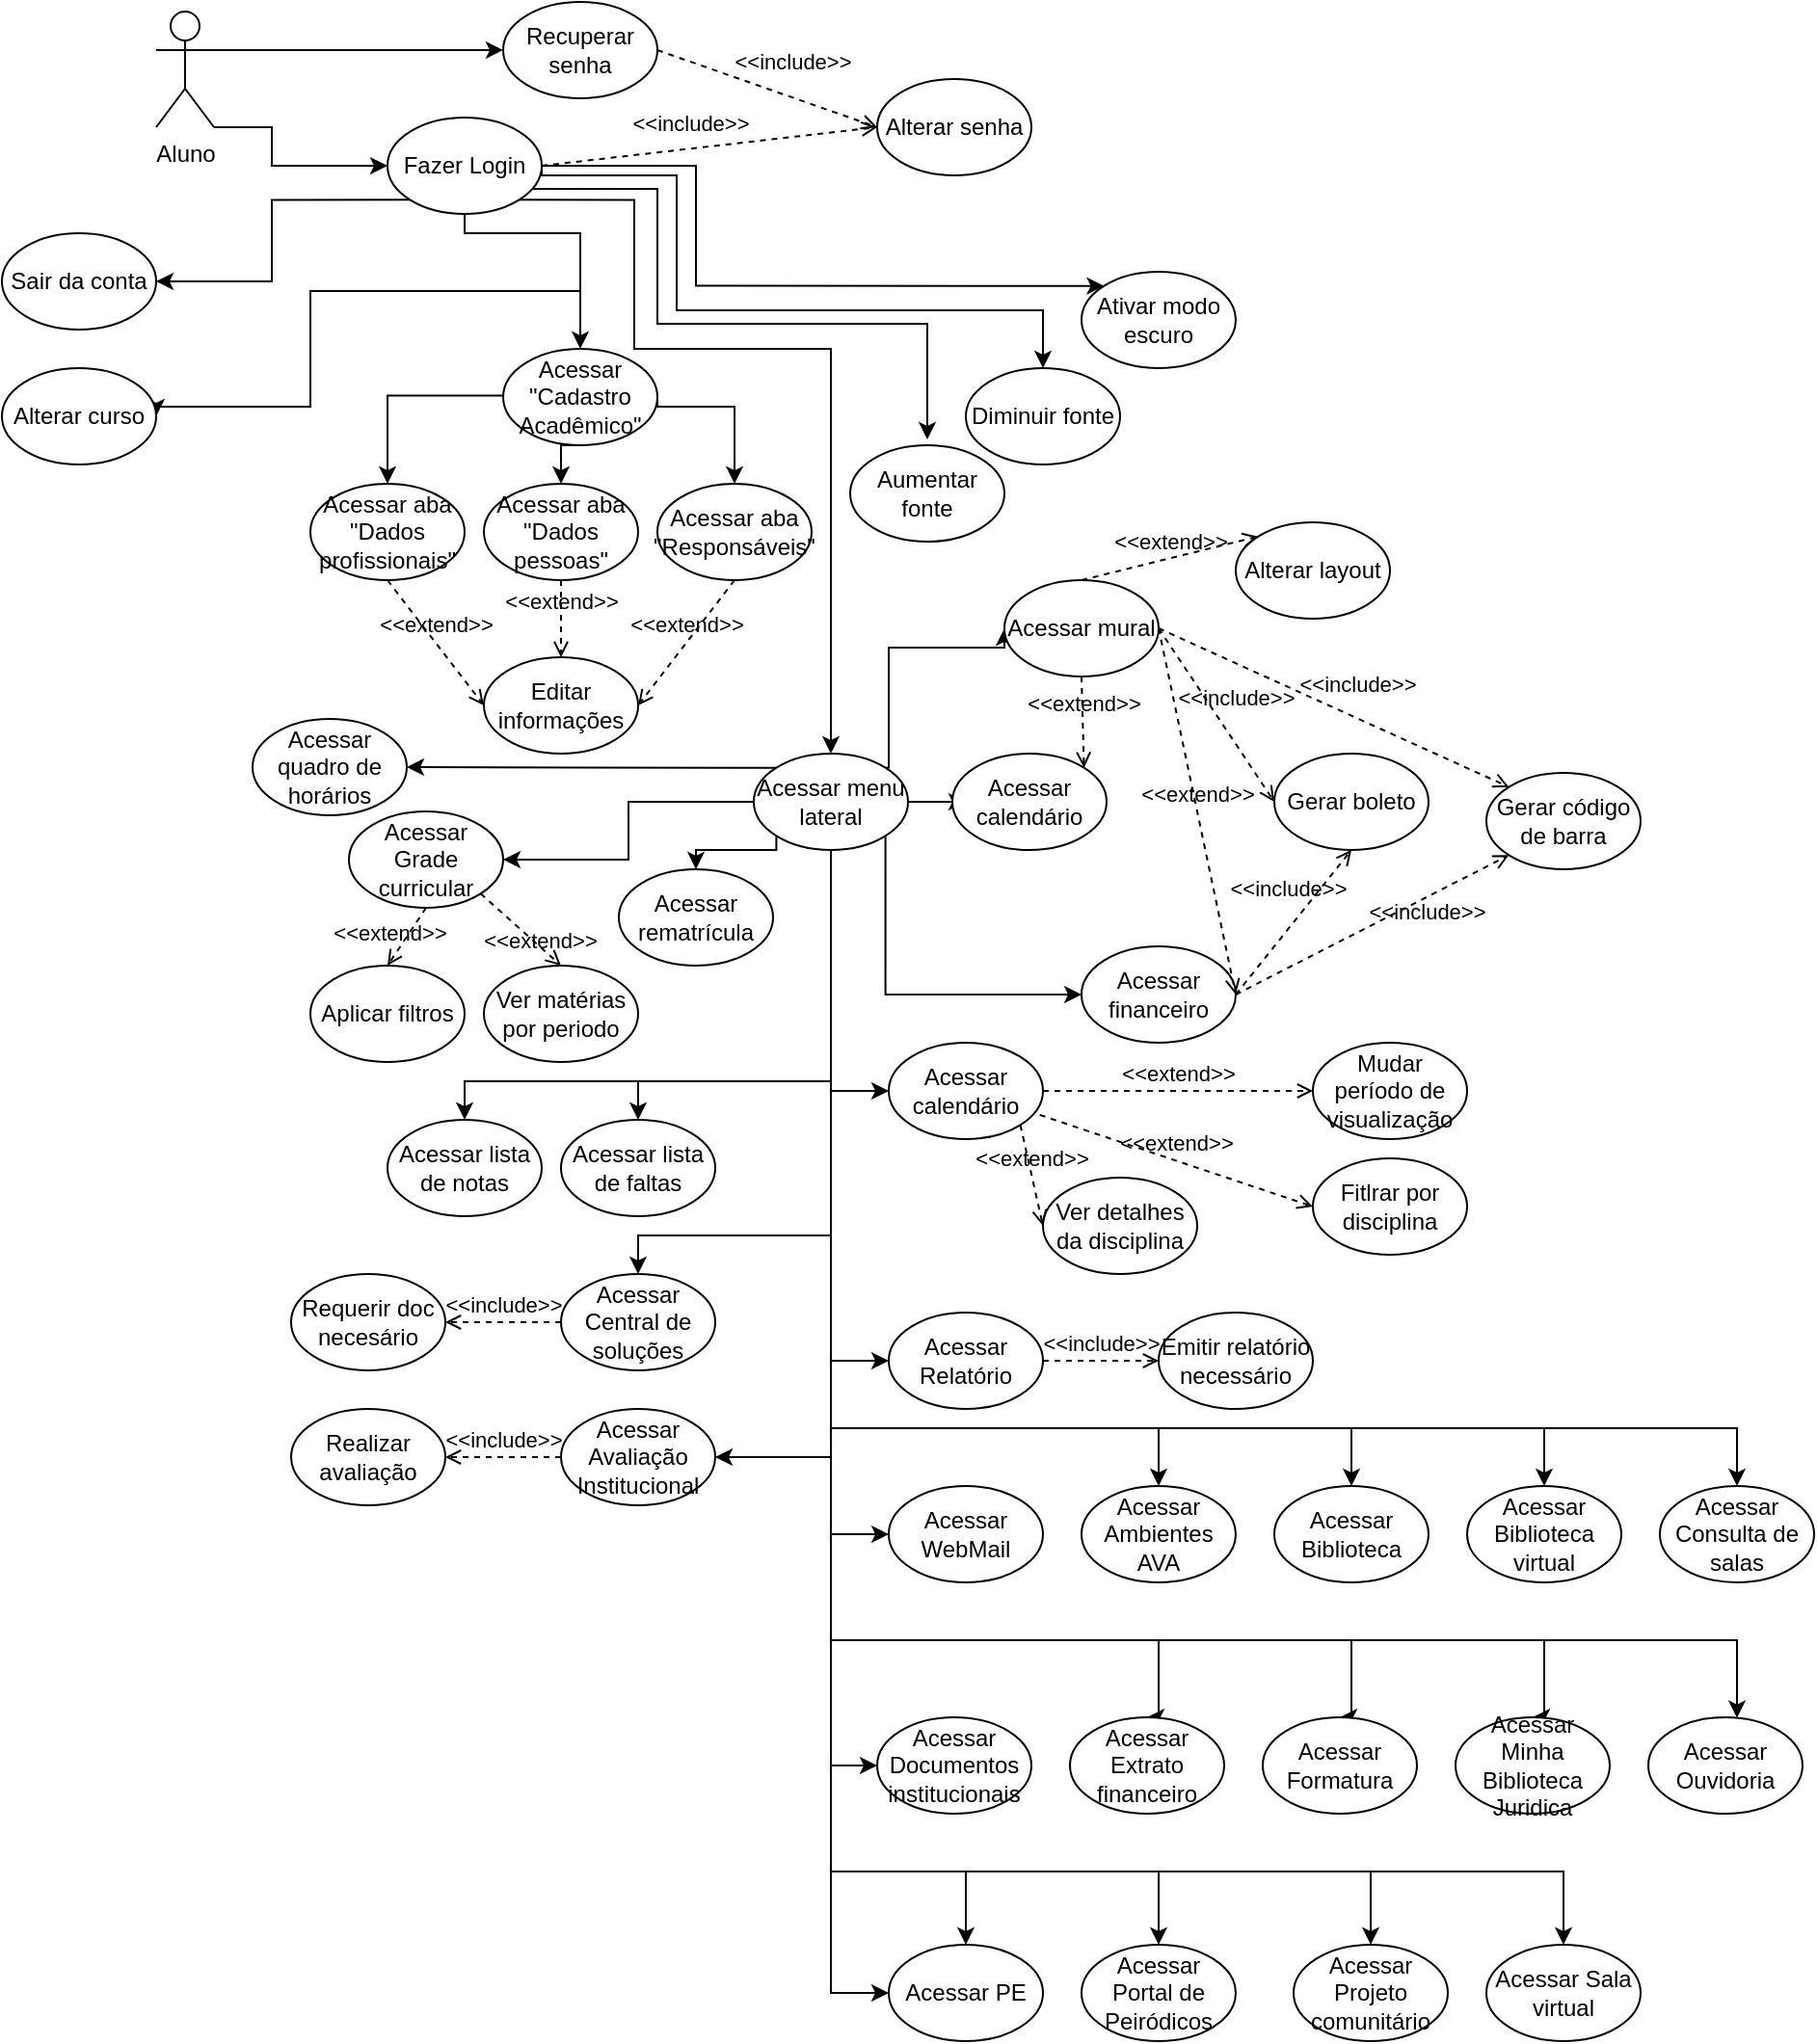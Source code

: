 <mxfile version="24.8.0">
  <diagram name="Página-1" id="-YCfEvhDfYVRWr2yyKdE">
    <mxGraphModel dx="1941" dy="641" grid="1" gridSize="10" guides="1" tooltips="1" connect="1" arrows="1" fold="1" page="1" pageScale="1" pageWidth="827" pageHeight="1169" math="0" shadow="0">
      <root>
        <mxCell id="0" />
        <mxCell id="1" parent="0" />
        <mxCell id="jLHxoOQeCF7ietmoerU6-5" style="edgeStyle=orthogonalEdgeStyle;rounded=0;orthogonalLoop=1;jettySize=auto;html=1;exitX=1;exitY=0.333;exitDx=0;exitDy=0;exitPerimeter=0;" parent="1" source="jLHxoOQeCF7ietmoerU6-1" target="jLHxoOQeCF7ietmoerU6-2" edge="1">
          <mxGeometry relative="1" as="geometry">
            <Array as="points">
              <mxPoint x="-10" y="45" />
            </Array>
          </mxGeometry>
        </mxCell>
        <mxCell id="jLHxoOQeCF7ietmoerU6-12" style="edgeStyle=orthogonalEdgeStyle;rounded=0;orthogonalLoop=1;jettySize=auto;html=1;exitX=1;exitY=1;exitDx=0;exitDy=0;exitPerimeter=0;entryX=0;entryY=0.5;entryDx=0;entryDy=0;" parent="1" source="jLHxoOQeCF7ietmoerU6-1" target="jLHxoOQeCF7ietmoerU6-3" edge="1">
          <mxGeometry relative="1" as="geometry">
            <Array as="points">
              <mxPoint x="20" y="85" />
              <mxPoint x="20" y="105" />
            </Array>
          </mxGeometry>
        </mxCell>
        <mxCell id="jLHxoOQeCF7ietmoerU6-1" value="Aluno" style="shape=umlActor;verticalLabelPosition=bottom;verticalAlign=top;html=1;" parent="1" vertex="1">
          <mxGeometry x="-40" y="25" width="30" height="60" as="geometry" />
        </mxCell>
        <mxCell id="jLHxoOQeCF7ietmoerU6-2" value="Recuperar senha" style="ellipse;whiteSpace=wrap;html=1;" parent="1" vertex="1">
          <mxGeometry x="140" y="20" width="80" height="50" as="geometry" />
        </mxCell>
        <mxCell id="jLHxoOQeCF7ietmoerU6-13" style="edgeStyle=orthogonalEdgeStyle;rounded=0;orthogonalLoop=1;jettySize=auto;html=1;entryX=1;entryY=0.5;entryDx=0;entryDy=0;" parent="1" source="jLHxoOQeCF7ietmoerU6-3" target="jLHxoOQeCF7ietmoerU6-4" edge="1">
          <mxGeometry relative="1" as="geometry">
            <Array as="points">
              <mxPoint x="120" y="140" />
              <mxPoint x="180" y="140" />
              <mxPoint x="180" y="170" />
              <mxPoint x="40" y="170" />
              <mxPoint x="40" y="230" />
              <mxPoint x="-40" y="230" />
            </Array>
          </mxGeometry>
        </mxCell>
        <mxCell id="jLHxoOQeCF7ietmoerU6-15" style="edgeStyle=orthogonalEdgeStyle;rounded=0;orthogonalLoop=1;jettySize=auto;html=1;exitX=0.5;exitY=1;exitDx=0;exitDy=0;entryX=0.5;entryY=0;entryDx=0;entryDy=0;" parent="1" source="jLHxoOQeCF7ietmoerU6-3" target="jLHxoOQeCF7ietmoerU6-14" edge="1">
          <mxGeometry relative="1" as="geometry">
            <Array as="points">
              <mxPoint x="120" y="140" />
              <mxPoint x="180" y="140" />
            </Array>
          </mxGeometry>
        </mxCell>
        <mxCell id="jLHxoOQeCF7ietmoerU6-23" style="edgeStyle=orthogonalEdgeStyle;rounded=0;orthogonalLoop=1;jettySize=auto;html=1;exitX=0;exitY=1;exitDx=0;exitDy=0;entryX=1;entryY=0.5;entryDx=0;entryDy=0;" parent="1" source="jLHxoOQeCF7ietmoerU6-3" target="jLHxoOQeCF7ietmoerU6-22" edge="1">
          <mxGeometry relative="1" as="geometry" />
        </mxCell>
        <mxCell id="jLHxoOQeCF7ietmoerU6-33" style="edgeStyle=orthogonalEdgeStyle;rounded=0;orthogonalLoop=1;jettySize=auto;html=1;exitX=1;exitY=1;exitDx=0;exitDy=0;entryX=0.5;entryY=0;entryDx=0;entryDy=0;" parent="1" source="jLHxoOQeCF7ietmoerU6-3" target="jLHxoOQeCF7ietmoerU6-31" edge="1">
          <mxGeometry relative="1" as="geometry">
            <Array as="points">
              <mxPoint x="208" y="200" />
              <mxPoint x="310" y="200" />
            </Array>
          </mxGeometry>
        </mxCell>
        <mxCell id="jLHxoOQeCF7ietmoerU6-35" style="edgeStyle=orthogonalEdgeStyle;rounded=0;orthogonalLoop=1;jettySize=auto;html=1;exitX=1;exitY=0.5;exitDx=0;exitDy=0;entryX=0.5;entryY=0;entryDx=0;entryDy=0;" parent="1" edge="1">
          <mxGeometry relative="1" as="geometry">
            <Array as="points">
              <mxPoint x="150" y="102" />
              <mxPoint x="150" y="117" />
              <mxPoint x="220" y="117" />
              <mxPoint x="220" y="187" />
              <mxPoint x="360" y="187" />
            </Array>
            <mxPoint x="160.0" y="102" as="sourcePoint" />
            <mxPoint x="360" y="247" as="targetPoint" />
          </mxGeometry>
        </mxCell>
        <mxCell id="jLHxoOQeCF7ietmoerU6-37" style="edgeStyle=orthogonalEdgeStyle;rounded=0;orthogonalLoop=1;jettySize=auto;html=1;exitX=1;exitY=0.5;exitDx=0;exitDy=0;entryX=0.5;entryY=0;entryDx=0;entryDy=0;" parent="1" source="jLHxoOQeCF7ietmoerU6-3" target="jLHxoOQeCF7ietmoerU6-36" edge="1">
          <mxGeometry relative="1" as="geometry">
            <Array as="points">
              <mxPoint x="160" y="110" />
              <mxPoint x="230" y="110" />
              <mxPoint x="230" y="180" />
              <mxPoint x="420" y="180" />
            </Array>
          </mxGeometry>
        </mxCell>
        <mxCell id="jLHxoOQeCF7ietmoerU6-39" style="edgeStyle=orthogonalEdgeStyle;rounded=0;orthogonalLoop=1;jettySize=auto;html=1;exitX=1;exitY=0.5;exitDx=0;exitDy=0;entryX=0;entryY=0;entryDx=0;entryDy=0;" parent="1" source="jLHxoOQeCF7ietmoerU6-3" target="jLHxoOQeCF7ietmoerU6-38" edge="1">
          <mxGeometry relative="1" as="geometry">
            <Array as="points">
              <mxPoint x="240" y="105" />
              <mxPoint x="240" y="167" />
            </Array>
          </mxGeometry>
        </mxCell>
        <mxCell id="jLHxoOQeCF7ietmoerU6-3" value="Fazer Login" style="ellipse;whiteSpace=wrap;html=1;" parent="1" vertex="1">
          <mxGeometry x="80" y="80" width="80" height="50" as="geometry" />
        </mxCell>
        <mxCell id="jLHxoOQeCF7ietmoerU6-4" value="Alterar curso" style="ellipse;whiteSpace=wrap;html=1;" parent="1" vertex="1">
          <mxGeometry x="-120" y="210" width="80" height="50" as="geometry" />
        </mxCell>
        <mxCell id="jLHxoOQeCF7ietmoerU6-8" value="Alterar senha" style="ellipse;whiteSpace=wrap;html=1;" parent="1" vertex="1">
          <mxGeometry x="334" y="60" width="80" height="50" as="geometry" />
        </mxCell>
        <mxCell id="jLHxoOQeCF7ietmoerU6-10" value="&amp;lt;&amp;lt;include&amp;gt;&amp;gt;" style="html=1;verticalAlign=bottom;labelBackgroundColor=none;endArrow=open;endFill=0;dashed=1;rounded=0;exitX=1;exitY=0.5;exitDx=0;exitDy=0;entryX=0;entryY=0.5;entryDx=0;entryDy=0;" parent="1" source="jLHxoOQeCF7ietmoerU6-2" target="jLHxoOQeCF7ietmoerU6-8" edge="1">
          <mxGeometry x="0.176" y="9" width="160" relative="1" as="geometry">
            <mxPoint x="210" y="120" as="sourcePoint" />
            <mxPoint x="310" y="75" as="targetPoint" />
            <mxPoint as="offset" />
          </mxGeometry>
        </mxCell>
        <mxCell id="jLHxoOQeCF7ietmoerU6-11" value="&amp;lt;&amp;lt;include&amp;gt;&amp;gt;" style="html=1;verticalAlign=bottom;labelBackgroundColor=none;endArrow=open;endFill=0;dashed=1;rounded=0;exitX=1;exitY=0.5;exitDx=0;exitDy=0;entryX=0;entryY=0.5;entryDx=0;entryDy=0;" parent="1" source="jLHxoOQeCF7ietmoerU6-3" target="jLHxoOQeCF7ietmoerU6-8" edge="1">
          <mxGeometry x="-0.1" y="4" width="160" relative="1" as="geometry">
            <mxPoint x="320" y="220" as="sourcePoint" />
            <mxPoint x="461" y="233" as="targetPoint" />
            <mxPoint x="-1" as="offset" />
          </mxGeometry>
        </mxCell>
        <mxCell id="jLHxoOQeCF7ietmoerU6-21" style="edgeStyle=orthogonalEdgeStyle;rounded=0;orthogonalLoop=1;jettySize=auto;html=1;entryX=0.5;entryY=0;entryDx=0;entryDy=0;" parent="1" target="jLHxoOQeCF7ietmoerU6-20" edge="1">
          <mxGeometry relative="1" as="geometry">
            <Array as="points">
              <mxPoint x="80" y="224" />
            </Array>
            <mxPoint x="142.813" y="224.21" as="sourcePoint" />
            <mxPoint x="80" y="260" as="targetPoint" />
          </mxGeometry>
        </mxCell>
        <mxCell id="jLHxoOQeCF7ietmoerU6-24" style="edgeStyle=orthogonalEdgeStyle;rounded=0;orthogonalLoop=1;jettySize=auto;html=1;exitX=0.5;exitY=1;exitDx=0;exitDy=0;entryX=0.5;entryY=0;entryDx=0;entryDy=0;" parent="1" source="jLHxoOQeCF7ietmoerU6-14" target="jLHxoOQeCF7ietmoerU6-18" edge="1">
          <mxGeometry relative="1" as="geometry" />
        </mxCell>
        <mxCell id="jLHxoOQeCF7ietmoerU6-26" style="edgeStyle=orthogonalEdgeStyle;rounded=0;orthogonalLoop=1;jettySize=auto;html=1;exitX=1;exitY=0.5;exitDx=0;exitDy=0;entryX=0.5;entryY=0;entryDx=0;entryDy=0;" parent="1" source="jLHxoOQeCF7ietmoerU6-14" target="jLHxoOQeCF7ietmoerU6-25" edge="1">
          <mxGeometry relative="1" as="geometry">
            <Array as="points">
              <mxPoint x="220" y="230" />
              <mxPoint x="260" y="230" />
            </Array>
          </mxGeometry>
        </mxCell>
        <mxCell id="jLHxoOQeCF7ietmoerU6-14" value="Acessar &quot;Cadastro Acadêmico&quot;" style="ellipse;whiteSpace=wrap;html=1;" parent="1" vertex="1">
          <mxGeometry x="140" y="200" width="80" height="50" as="geometry" />
        </mxCell>
        <mxCell id="jLHxoOQeCF7ietmoerU6-18" value="Acessar aba &quot;Dados pessoas&quot;" style="ellipse;whiteSpace=wrap;html=1;" parent="1" vertex="1">
          <mxGeometry x="130" y="270" width="80" height="50" as="geometry" />
        </mxCell>
        <mxCell id="jLHxoOQeCF7ietmoerU6-20" value="Acessar aba &quot;Dados profissionais&quot;" style="ellipse;whiteSpace=wrap;html=1;" parent="1" vertex="1">
          <mxGeometry x="40" y="270" width="80" height="50" as="geometry" />
        </mxCell>
        <mxCell id="jLHxoOQeCF7ietmoerU6-22" value="Sair da conta" style="ellipse;whiteSpace=wrap;html=1;" parent="1" vertex="1">
          <mxGeometry x="-120" y="140" width="80" height="50" as="geometry" />
        </mxCell>
        <mxCell id="jLHxoOQeCF7ietmoerU6-25" value="Acessar aba &quot;Responsáveis&quot;" style="ellipse;whiteSpace=wrap;html=1;" parent="1" vertex="1">
          <mxGeometry x="220" y="270" width="80" height="50" as="geometry" />
        </mxCell>
        <mxCell id="jLHxoOQeCF7ietmoerU6-27" value="Editar informações" style="ellipse;whiteSpace=wrap;html=1;" parent="1" vertex="1">
          <mxGeometry x="130" y="360" width="80" height="50" as="geometry" />
        </mxCell>
        <mxCell id="jLHxoOQeCF7ietmoerU6-28" value="&amp;lt;&amp;lt;extend&amp;gt;&amp;gt;" style="html=1;verticalAlign=bottom;labelBackgroundColor=none;endArrow=open;endFill=0;dashed=1;rounded=0;exitX=0.5;exitY=1;exitDx=0;exitDy=0;entryX=1;entryY=0.5;entryDx=0;entryDy=0;" parent="1" source="jLHxoOQeCF7ietmoerU6-25" target="jLHxoOQeCF7ietmoerU6-27" edge="1">
          <mxGeometry width="160" relative="1" as="geometry">
            <mxPoint x="260" y="390" as="sourcePoint" />
            <mxPoint x="420" y="390" as="targetPoint" />
          </mxGeometry>
        </mxCell>
        <mxCell id="jLHxoOQeCF7ietmoerU6-29" value="&amp;lt;&amp;lt;extend&amp;gt;&amp;gt;" style="html=1;verticalAlign=bottom;labelBackgroundColor=none;endArrow=open;endFill=0;dashed=1;rounded=0;exitX=0.5;exitY=1;exitDx=0;exitDy=0;entryX=0;entryY=0.5;entryDx=0;entryDy=0;" parent="1" source="jLHxoOQeCF7ietmoerU6-20" target="jLHxoOQeCF7ietmoerU6-27" edge="1">
          <mxGeometry width="160" relative="1" as="geometry">
            <mxPoint x="101" y="340" as="sourcePoint" />
            <mxPoint x="40" y="388" as="targetPoint" />
          </mxGeometry>
        </mxCell>
        <mxCell id="jLHxoOQeCF7ietmoerU6-30" value="&amp;lt;&amp;lt;extend&amp;gt;&amp;gt;" style="html=1;verticalAlign=bottom;labelBackgroundColor=none;endArrow=open;endFill=0;dashed=1;rounded=0;exitX=0.5;exitY=1;exitDx=0;exitDy=0;entryX=0.5;entryY=0;entryDx=0;entryDy=0;" parent="1" source="jLHxoOQeCF7ietmoerU6-18" target="jLHxoOQeCF7ietmoerU6-27" edge="1">
          <mxGeometry width="160" relative="1" as="geometry">
            <mxPoint x="270" y="330" as="sourcePoint" />
            <mxPoint x="220" y="395" as="targetPoint" />
          </mxGeometry>
        </mxCell>
        <mxCell id="jLHxoOQeCF7ietmoerU6-41" style="edgeStyle=orthogonalEdgeStyle;rounded=0;orthogonalLoop=1;jettySize=auto;html=1;exitX=1;exitY=0;exitDx=0;exitDy=0;entryX=0;entryY=0.5;entryDx=0;entryDy=0;" parent="1" source="jLHxoOQeCF7ietmoerU6-31" target="jLHxoOQeCF7ietmoerU6-40" edge="1">
          <mxGeometry relative="1" as="geometry">
            <Array as="points">
              <mxPoint x="340" y="417" />
              <mxPoint x="340" y="355" />
            </Array>
          </mxGeometry>
        </mxCell>
        <mxCell id="jLHxoOQeCF7ietmoerU6-48" style="edgeStyle=orthogonalEdgeStyle;rounded=0;orthogonalLoop=1;jettySize=auto;html=1;" parent="1" source="jLHxoOQeCF7ietmoerU6-31" edge="1">
          <mxGeometry relative="1" as="geometry">
            <mxPoint x="380.0" y="435" as="targetPoint" />
          </mxGeometry>
        </mxCell>
        <mxCell id="jLHxoOQeCF7ietmoerU6-52" style="edgeStyle=orthogonalEdgeStyle;rounded=0;orthogonalLoop=1;jettySize=auto;html=1;exitX=1;exitY=1;exitDx=0;exitDy=0;entryX=0;entryY=0.5;entryDx=0;entryDy=0;" parent="1" source="jLHxoOQeCF7ietmoerU6-31" target="jLHxoOQeCF7ietmoerU6-49" edge="1">
          <mxGeometry relative="1" as="geometry">
            <Array as="points">
              <mxPoint x="339" y="535" />
            </Array>
          </mxGeometry>
        </mxCell>
        <mxCell id="jLHxoOQeCF7ietmoerU6-63" style="edgeStyle=orthogonalEdgeStyle;rounded=0;orthogonalLoop=1;jettySize=auto;html=1;entryX=0;entryY=0.5;entryDx=0;entryDy=0;" parent="1" source="jLHxoOQeCF7ietmoerU6-31" target="jLHxoOQeCF7ietmoerU6-62" edge="1">
          <mxGeometry relative="1" as="geometry" />
        </mxCell>
        <mxCell id="jLHxoOQeCF7ietmoerU6-73" style="edgeStyle=orthogonalEdgeStyle;rounded=0;orthogonalLoop=1;jettySize=auto;html=1;entryX=1;entryY=0.5;entryDx=0;entryDy=0;" parent="1" source="jLHxoOQeCF7ietmoerU6-31" target="jLHxoOQeCF7ietmoerU6-71" edge="1">
          <mxGeometry relative="1" as="geometry" />
        </mxCell>
        <mxCell id="jLHxoOQeCF7ietmoerU6-82" style="edgeStyle=orthogonalEdgeStyle;rounded=0;orthogonalLoop=1;jettySize=auto;html=1;exitX=0;exitY=0;exitDx=0;exitDy=0;entryX=1;entryY=0.5;entryDx=0;entryDy=0;" parent="1" source="jLHxoOQeCF7ietmoerU6-31" target="jLHxoOQeCF7ietmoerU6-80" edge="1">
          <mxGeometry relative="1" as="geometry" />
        </mxCell>
        <mxCell id="jLHxoOQeCF7ietmoerU6-84" style="edgeStyle=orthogonalEdgeStyle;rounded=0;orthogonalLoop=1;jettySize=auto;html=1;exitX=0;exitY=1;exitDx=0;exitDy=0;entryX=0.5;entryY=0;entryDx=0;entryDy=0;" parent="1" source="jLHxoOQeCF7ietmoerU6-31" target="jLHxoOQeCF7ietmoerU6-83" edge="1">
          <mxGeometry relative="1" as="geometry">
            <Array as="points">
              <mxPoint x="282" y="460" />
              <mxPoint x="240" y="460" />
            </Array>
          </mxGeometry>
        </mxCell>
        <mxCell id="jLHxoOQeCF7ietmoerU6-86" style="edgeStyle=orthogonalEdgeStyle;rounded=0;orthogonalLoop=1;jettySize=auto;html=1;exitX=0.5;exitY=1;exitDx=0;exitDy=0;entryX=0.5;entryY=0;entryDx=0;entryDy=0;" parent="1" source="jLHxoOQeCF7ietmoerU6-31" target="jLHxoOQeCF7ietmoerU6-85" edge="1">
          <mxGeometry relative="1" as="geometry">
            <Array as="points">
              <mxPoint x="310" y="580" />
              <mxPoint x="210" y="580" />
            </Array>
          </mxGeometry>
        </mxCell>
        <mxCell id="jLHxoOQeCF7ietmoerU6-88" style="edgeStyle=orthogonalEdgeStyle;rounded=0;orthogonalLoop=1;jettySize=auto;html=1;entryX=0.5;entryY=0;entryDx=0;entryDy=0;" parent="1" source="jLHxoOQeCF7ietmoerU6-31" target="jLHxoOQeCF7ietmoerU6-87" edge="1">
          <mxGeometry relative="1" as="geometry">
            <Array as="points">
              <mxPoint x="310" y="580" />
              <mxPoint x="120" y="580" />
            </Array>
          </mxGeometry>
        </mxCell>
        <mxCell id="jLHxoOQeCF7ietmoerU6-90" style="edgeStyle=orthogonalEdgeStyle;rounded=0;orthogonalLoop=1;jettySize=auto;html=1;entryX=0.5;entryY=0;entryDx=0;entryDy=0;" parent="1" source="jLHxoOQeCF7ietmoerU6-31" target="jLHxoOQeCF7ietmoerU6-89" edge="1">
          <mxGeometry relative="1" as="geometry">
            <Array as="points">
              <mxPoint x="310" y="660" />
              <mxPoint x="210" y="660" />
            </Array>
          </mxGeometry>
        </mxCell>
        <mxCell id="jLHxoOQeCF7ietmoerU6-98" style="edgeStyle=orthogonalEdgeStyle;rounded=0;orthogonalLoop=1;jettySize=auto;html=1;entryX=1;entryY=0.5;entryDx=0;entryDy=0;" parent="1" source="jLHxoOQeCF7ietmoerU6-31" target="jLHxoOQeCF7ietmoerU6-95" edge="1">
          <mxGeometry relative="1" as="geometry">
            <Array as="points">
              <mxPoint x="310" y="775" />
            </Array>
          </mxGeometry>
        </mxCell>
        <mxCell id="jLHxoOQeCF7ietmoerU6-103" style="edgeStyle=orthogonalEdgeStyle;rounded=0;orthogonalLoop=1;jettySize=auto;html=1;entryX=0;entryY=0.5;entryDx=0;entryDy=0;" parent="1" source="jLHxoOQeCF7ietmoerU6-31" target="jLHxoOQeCF7ietmoerU6-100" edge="1">
          <mxGeometry relative="1" as="geometry" />
        </mxCell>
        <mxCell id="jLHxoOQeCF7ietmoerU6-118" style="edgeStyle=orthogonalEdgeStyle;rounded=0;orthogonalLoop=1;jettySize=auto;html=1;entryX=0;entryY=0.5;entryDx=0;entryDy=0;" parent="1" source="jLHxoOQeCF7ietmoerU6-31" target="jLHxoOQeCF7ietmoerU6-104" edge="1">
          <mxGeometry relative="1" as="geometry" />
        </mxCell>
        <mxCell id="jLHxoOQeCF7ietmoerU6-119" style="edgeStyle=orthogonalEdgeStyle;rounded=0;orthogonalLoop=1;jettySize=auto;html=1;entryX=0;entryY=0.5;entryDx=0;entryDy=0;" parent="1" source="jLHxoOQeCF7ietmoerU6-31" target="jLHxoOQeCF7ietmoerU6-109" edge="1">
          <mxGeometry relative="1" as="geometry" />
        </mxCell>
        <mxCell id="jLHxoOQeCF7ietmoerU6-120" style="edgeStyle=orthogonalEdgeStyle;rounded=0;orthogonalLoop=1;jettySize=auto;html=1;entryX=0;entryY=0.5;entryDx=0;entryDy=0;" parent="1" source="jLHxoOQeCF7ietmoerU6-31" target="jLHxoOQeCF7ietmoerU6-114" edge="1">
          <mxGeometry relative="1" as="geometry" />
        </mxCell>
        <mxCell id="jLHxoOQeCF7ietmoerU6-121" style="edgeStyle=orthogonalEdgeStyle;rounded=0;orthogonalLoop=1;jettySize=auto;html=1;entryX=0.5;entryY=0;entryDx=0;entryDy=0;" parent="1" source="jLHxoOQeCF7ietmoerU6-31" target="jLHxoOQeCF7ietmoerU6-105" edge="1">
          <mxGeometry relative="1" as="geometry">
            <Array as="points">
              <mxPoint x="310" y="760" />
              <mxPoint x="480" y="760" />
            </Array>
          </mxGeometry>
        </mxCell>
        <mxCell id="jLHxoOQeCF7ietmoerU6-122" style="edgeStyle=orthogonalEdgeStyle;rounded=0;orthogonalLoop=1;jettySize=auto;html=1;entryX=0.5;entryY=0;entryDx=0;entryDy=0;" parent="1" source="jLHxoOQeCF7ietmoerU6-31" target="jLHxoOQeCF7ietmoerU6-106" edge="1">
          <mxGeometry relative="1" as="geometry">
            <Array as="points">
              <mxPoint x="310" y="760" />
              <mxPoint x="580" y="760" />
            </Array>
          </mxGeometry>
        </mxCell>
        <mxCell id="jLHxoOQeCF7ietmoerU6-123" style="edgeStyle=orthogonalEdgeStyle;rounded=0;orthogonalLoop=1;jettySize=auto;html=1;entryX=0.5;entryY=0;entryDx=0;entryDy=0;" parent="1" source="jLHxoOQeCF7ietmoerU6-31" target="jLHxoOQeCF7ietmoerU6-107" edge="1">
          <mxGeometry relative="1" as="geometry">
            <Array as="points">
              <mxPoint x="310" y="760" />
              <mxPoint x="680" y="760" />
            </Array>
          </mxGeometry>
        </mxCell>
        <mxCell id="jLHxoOQeCF7ietmoerU6-124" style="edgeStyle=orthogonalEdgeStyle;rounded=0;orthogonalLoop=1;jettySize=auto;html=1;entryX=0.5;entryY=0;entryDx=0;entryDy=0;" parent="1" source="jLHxoOQeCF7ietmoerU6-31" target="jLHxoOQeCF7ietmoerU6-108" edge="1">
          <mxGeometry relative="1" as="geometry">
            <Array as="points">
              <mxPoint x="310" y="760" />
              <mxPoint x="780" y="760" />
            </Array>
          </mxGeometry>
        </mxCell>
        <mxCell id="jLHxoOQeCF7ietmoerU6-125" style="edgeStyle=orthogonalEdgeStyle;rounded=0;orthogonalLoop=1;jettySize=auto;html=1;entryX=0.5;entryY=0;entryDx=0;entryDy=0;" parent="1" source="jLHxoOQeCF7ietmoerU6-31" target="jLHxoOQeCF7ietmoerU6-110" edge="1">
          <mxGeometry relative="1" as="geometry">
            <Array as="points">
              <mxPoint x="310" y="870" />
              <mxPoint x="480" y="870" />
              <mxPoint x="480" y="910" />
            </Array>
          </mxGeometry>
        </mxCell>
        <mxCell id="jLHxoOQeCF7ietmoerU6-126" style="edgeStyle=orthogonalEdgeStyle;rounded=0;orthogonalLoop=1;jettySize=auto;html=1;entryX=0.5;entryY=0;entryDx=0;entryDy=0;" parent="1" source="jLHxoOQeCF7ietmoerU6-31" target="jLHxoOQeCF7ietmoerU6-111" edge="1">
          <mxGeometry relative="1" as="geometry">
            <Array as="points">
              <mxPoint x="310" y="870" />
              <mxPoint x="580" y="870" />
              <mxPoint x="580" y="910" />
            </Array>
          </mxGeometry>
        </mxCell>
        <mxCell id="jLHxoOQeCF7ietmoerU6-127" style="edgeStyle=orthogonalEdgeStyle;rounded=0;orthogonalLoop=1;jettySize=auto;html=1;entryX=0.5;entryY=0;entryDx=0;entryDy=0;" parent="1" source="jLHxoOQeCF7ietmoerU6-31" target="jLHxoOQeCF7ietmoerU6-112" edge="1">
          <mxGeometry relative="1" as="geometry">
            <Array as="points">
              <mxPoint x="310" y="870" />
              <mxPoint x="680" y="870" />
              <mxPoint x="680" y="910" />
            </Array>
          </mxGeometry>
        </mxCell>
        <mxCell id="jLHxoOQeCF7ietmoerU6-128" style="edgeStyle=orthogonalEdgeStyle;rounded=0;orthogonalLoop=1;jettySize=auto;html=1;" parent="1" source="jLHxoOQeCF7ietmoerU6-31" target="jLHxoOQeCF7ietmoerU6-113" edge="1">
          <mxGeometry relative="1" as="geometry">
            <Array as="points">
              <mxPoint x="310" y="870" />
              <mxPoint x="780" y="870" />
            </Array>
          </mxGeometry>
        </mxCell>
        <mxCell id="jLHxoOQeCF7ietmoerU6-129" style="edgeStyle=orthogonalEdgeStyle;rounded=0;orthogonalLoop=1;jettySize=auto;html=1;entryX=0.5;entryY=0;entryDx=0;entryDy=0;" parent="1" source="jLHxoOQeCF7ietmoerU6-31" target="jLHxoOQeCF7ietmoerU6-114" edge="1">
          <mxGeometry relative="1" as="geometry">
            <Array as="points">
              <mxPoint x="310" y="990" />
              <mxPoint x="380" y="990" />
            </Array>
          </mxGeometry>
        </mxCell>
        <mxCell id="jLHxoOQeCF7ietmoerU6-130" style="edgeStyle=orthogonalEdgeStyle;rounded=0;orthogonalLoop=1;jettySize=auto;html=1;entryX=0.5;entryY=0;entryDx=0;entryDy=0;" parent="1" source="jLHxoOQeCF7ietmoerU6-31" target="jLHxoOQeCF7ietmoerU6-115" edge="1">
          <mxGeometry relative="1" as="geometry">
            <Array as="points">
              <mxPoint x="310" y="990" />
              <mxPoint x="480" y="990" />
            </Array>
          </mxGeometry>
        </mxCell>
        <mxCell id="jLHxoOQeCF7ietmoerU6-131" style="edgeStyle=orthogonalEdgeStyle;rounded=0;orthogonalLoop=1;jettySize=auto;html=1;entryX=0.5;entryY=0;entryDx=0;entryDy=0;" parent="1" source="jLHxoOQeCF7ietmoerU6-31" target="jLHxoOQeCF7ietmoerU6-116" edge="1">
          <mxGeometry relative="1" as="geometry">
            <Array as="points">
              <mxPoint x="310" y="990" />
              <mxPoint x="590" y="990" />
            </Array>
          </mxGeometry>
        </mxCell>
        <mxCell id="jLHxoOQeCF7ietmoerU6-132" style="edgeStyle=orthogonalEdgeStyle;rounded=0;orthogonalLoop=1;jettySize=auto;html=1;" parent="1" source="jLHxoOQeCF7ietmoerU6-31" target="jLHxoOQeCF7ietmoerU6-117" edge="1">
          <mxGeometry relative="1" as="geometry">
            <Array as="points">
              <mxPoint x="310" y="990" />
              <mxPoint x="690" y="990" />
            </Array>
          </mxGeometry>
        </mxCell>
        <mxCell id="jLHxoOQeCF7ietmoerU6-31" value="Acessar menu lateral" style="ellipse;whiteSpace=wrap;html=1;" parent="1" vertex="1">
          <mxGeometry x="270" y="410" width="80" height="50" as="geometry" />
        </mxCell>
        <mxCell id="jLHxoOQeCF7ietmoerU6-34" value="Aumentar fonte" style="ellipse;whiteSpace=wrap;html=1;" parent="1" vertex="1">
          <mxGeometry x="320" y="250" width="80" height="50" as="geometry" />
        </mxCell>
        <mxCell id="jLHxoOQeCF7ietmoerU6-36" value="Diminuir fonte" style="ellipse;whiteSpace=wrap;html=1;" parent="1" vertex="1">
          <mxGeometry x="380" y="210" width="80" height="50" as="geometry" />
        </mxCell>
        <mxCell id="jLHxoOQeCF7ietmoerU6-38" value="Ativar modo escuro" style="ellipse;whiteSpace=wrap;html=1;" parent="1" vertex="1">
          <mxGeometry x="440" y="160" width="80" height="50" as="geometry" />
        </mxCell>
        <mxCell id="jLHxoOQeCF7ietmoerU6-40" value="Acessar mural" style="ellipse;whiteSpace=wrap;html=1;" parent="1" vertex="1">
          <mxGeometry x="400" y="320" width="80" height="50" as="geometry" />
        </mxCell>
        <mxCell id="jLHxoOQeCF7ietmoerU6-42" value="Alterar layout" style="ellipse;whiteSpace=wrap;html=1;" parent="1" vertex="1">
          <mxGeometry x="520" y="290" width="80" height="50" as="geometry" />
        </mxCell>
        <mxCell id="jLHxoOQeCF7ietmoerU6-44" value="&amp;lt;&amp;lt;extend&amp;gt;&amp;gt;" style="html=1;verticalAlign=bottom;labelBackgroundColor=none;endArrow=open;endFill=0;dashed=1;rounded=0;entryX=0;entryY=0;entryDx=0;entryDy=0;exitX=0.5;exitY=0;exitDx=0;exitDy=0;" parent="1" target="jLHxoOQeCF7ietmoerU6-42" edge="1" source="jLHxoOQeCF7ietmoerU6-40">
          <mxGeometry width="160" relative="1" as="geometry">
            <mxPoint x="410" y="330" as="sourcePoint" />
            <mxPoint x="570" y="330" as="targetPoint" />
          </mxGeometry>
        </mxCell>
        <mxCell id="jLHxoOQeCF7ietmoerU6-45" value="Acessar calendário" style="ellipse;whiteSpace=wrap;html=1;" parent="1" vertex="1">
          <mxGeometry x="373" y="410" width="80" height="50" as="geometry" />
        </mxCell>
        <mxCell id="jLHxoOQeCF7ietmoerU6-46" value="&amp;lt;&amp;lt;extend&amp;gt;&amp;gt;" style="html=1;verticalAlign=bottom;labelBackgroundColor=none;endArrow=open;endFill=0;dashed=1;rounded=0;entryX=1;entryY=0;entryDx=0;entryDy=0;exitX=0.5;exitY=1;exitDx=0;exitDy=0;" parent="1" source="jLHxoOQeCF7ietmoerU6-40" target="jLHxoOQeCF7ietmoerU6-45" edge="1">
          <mxGeometry width="160" relative="1" as="geometry">
            <mxPoint x="420" y="340" as="sourcePoint" />
            <mxPoint x="481" y="318" as="targetPoint" />
          </mxGeometry>
        </mxCell>
        <mxCell id="jLHxoOQeCF7ietmoerU6-49" value="Acessar financeiro" style="ellipse;whiteSpace=wrap;html=1;" parent="1" vertex="1">
          <mxGeometry x="440" y="510" width="80" height="50" as="geometry" />
        </mxCell>
        <mxCell id="jLHxoOQeCF7ietmoerU6-50" value="&amp;lt;&amp;lt;extend&amp;gt;&amp;gt;" style="html=1;verticalAlign=bottom;labelBackgroundColor=none;endArrow=open;endFill=0;dashed=1;rounded=0;entryX=1;entryY=0.5;entryDx=0;entryDy=0;exitX=1;exitY=0.5;exitDx=0;exitDy=0;" parent="1" source="jLHxoOQeCF7ietmoerU6-40" target="jLHxoOQeCF7ietmoerU6-49" edge="1">
          <mxGeometry width="160" relative="1" as="geometry">
            <mxPoint x="420" y="340" as="sourcePoint" />
            <mxPoint x="481" y="318" as="targetPoint" />
          </mxGeometry>
        </mxCell>
        <mxCell id="jLHxoOQeCF7ietmoerU6-54" value="Gerar boleto" style="ellipse;whiteSpace=wrap;html=1;" parent="1" vertex="1">
          <mxGeometry x="540" y="410" width="80" height="50" as="geometry" />
        </mxCell>
        <mxCell id="jLHxoOQeCF7ietmoerU6-55" value="&amp;lt;&amp;lt;include&amp;gt;&amp;gt;" style="html=1;verticalAlign=bottom;labelBackgroundColor=none;endArrow=open;endFill=0;dashed=1;rounded=0;entryX=0;entryY=0.5;entryDx=0;entryDy=0;exitX=1;exitY=0.5;exitDx=0;exitDy=0;" parent="1" source="jLHxoOQeCF7ietmoerU6-40" target="jLHxoOQeCF7ietmoerU6-54" edge="1">
          <mxGeometry x="0.105" y="8" width="160" relative="1" as="geometry">
            <mxPoint x="510" y="390" as="sourcePoint" />
            <mxPoint x="568" y="390" as="targetPoint" />
            <mxPoint as="offset" />
          </mxGeometry>
        </mxCell>
        <mxCell id="jLHxoOQeCF7ietmoerU6-56" value="Gerar código de barra" style="ellipse;whiteSpace=wrap;html=1;" parent="1" vertex="1">
          <mxGeometry x="650" y="420" width="80" height="50" as="geometry" />
        </mxCell>
        <mxCell id="jLHxoOQeCF7ietmoerU6-57" value="&amp;lt;&amp;lt;include&amp;gt;&amp;gt;" style="html=1;verticalAlign=bottom;labelBackgroundColor=none;endArrow=open;endFill=0;dashed=1;rounded=0;entryX=0;entryY=0;entryDx=0;entryDy=0;exitX=1;exitY=0.5;exitDx=0;exitDy=0;" parent="1" source="jLHxoOQeCF7ietmoerU6-40" target="jLHxoOQeCF7ietmoerU6-56" edge="1">
          <mxGeometry x="0.105" y="8" width="160" relative="1" as="geometry">
            <mxPoint x="464" y="365" as="sourcePoint" />
            <mxPoint x="560" y="405" as="targetPoint" />
            <mxPoint as="offset" />
          </mxGeometry>
        </mxCell>
        <mxCell id="jLHxoOQeCF7ietmoerU6-60" value="&amp;lt;&amp;lt;include&amp;gt;&amp;gt;" style="html=1;verticalAlign=bottom;labelBackgroundColor=none;endArrow=open;endFill=0;dashed=1;rounded=0;entryX=0.5;entryY=1;entryDx=0;entryDy=0;exitX=1;exitY=0.5;exitDx=0;exitDy=0;" parent="1" source="jLHxoOQeCF7ietmoerU6-49" target="jLHxoOQeCF7ietmoerU6-54" edge="1">
          <mxGeometry x="0.105" y="8" width="160" relative="1" as="geometry">
            <mxPoint x="550" y="570" as="sourcePoint" />
            <mxPoint x="550" y="485" as="targetPoint" />
            <mxPoint as="offset" />
          </mxGeometry>
        </mxCell>
        <mxCell id="jLHxoOQeCF7ietmoerU6-61" value="&amp;lt;&amp;lt;include&amp;gt;&amp;gt;" style="html=1;verticalAlign=bottom;labelBackgroundColor=none;endArrow=open;endFill=0;dashed=1;rounded=0;entryX=0;entryY=1;entryDx=0;entryDy=0;exitX=1;exitY=0.5;exitDx=0;exitDy=0;" parent="1" source="jLHxoOQeCF7ietmoerU6-49" target="jLHxoOQeCF7ietmoerU6-56" edge="1">
          <mxGeometry x="0.296" y="-14" width="160" relative="1" as="geometry">
            <mxPoint x="530" y="545" as="sourcePoint" />
            <mxPoint x="580" y="490" as="targetPoint" />
            <mxPoint x="1" as="offset" />
          </mxGeometry>
        </mxCell>
        <mxCell id="jLHxoOQeCF7ietmoerU6-62" value="Acessar calendário" style="ellipse;whiteSpace=wrap;html=1;" parent="1" vertex="1">
          <mxGeometry x="340" y="560" width="80" height="50" as="geometry" />
        </mxCell>
        <mxCell id="jLHxoOQeCF7ietmoerU6-64" value="Mudar período de visualização" style="ellipse;whiteSpace=wrap;html=1;" parent="1" vertex="1">
          <mxGeometry x="560" y="560" width="80" height="50" as="geometry" />
        </mxCell>
        <mxCell id="jLHxoOQeCF7ietmoerU6-66" value="&amp;lt;&amp;lt;extend&amp;gt;&amp;gt;" style="html=1;verticalAlign=bottom;labelBackgroundColor=none;endArrow=open;endFill=0;dashed=1;rounded=0;entryX=0;entryY=0.5;entryDx=0;entryDy=0;exitX=1;exitY=0.5;exitDx=0;exitDy=0;" parent="1" source="jLHxoOQeCF7ietmoerU6-62" target="jLHxoOQeCF7ietmoerU6-64" edge="1">
          <mxGeometry width="160" relative="1" as="geometry">
            <mxPoint x="560" y="510" as="sourcePoint" />
            <mxPoint x="626" y="690" as="targetPoint" />
          </mxGeometry>
        </mxCell>
        <mxCell id="jLHxoOQeCF7ietmoerU6-67" value="Ver detalhes da disciplina" style="ellipse;whiteSpace=wrap;html=1;" parent="1" vertex="1">
          <mxGeometry x="420" y="630" width="80" height="50" as="geometry" />
        </mxCell>
        <mxCell id="jLHxoOQeCF7ietmoerU6-68" value="&amp;lt;&amp;lt;extend&amp;gt;&amp;gt;" style="html=1;verticalAlign=bottom;labelBackgroundColor=none;endArrow=open;endFill=0;dashed=1;rounded=0;entryX=0;entryY=0.5;entryDx=0;entryDy=0;exitX=1;exitY=1;exitDx=0;exitDy=0;" parent="1" source="jLHxoOQeCF7ietmoerU6-62" target="jLHxoOQeCF7ietmoerU6-67" edge="1">
          <mxGeometry width="160" relative="1" as="geometry">
            <mxPoint x="430" y="595" as="sourcePoint" />
            <mxPoint x="490" y="595" as="targetPoint" />
          </mxGeometry>
        </mxCell>
        <mxCell id="jLHxoOQeCF7ietmoerU6-69" value="Fitlrar por disciplina" style="ellipse;whiteSpace=wrap;html=1;" parent="1" vertex="1">
          <mxGeometry x="560" y="620" width="80" height="50" as="geometry" />
        </mxCell>
        <mxCell id="jLHxoOQeCF7ietmoerU6-70" value="&amp;lt;&amp;lt;extend&amp;gt;&amp;gt;" style="html=1;verticalAlign=bottom;labelBackgroundColor=none;endArrow=open;endFill=0;dashed=1;rounded=0;entryX=0;entryY=0.5;entryDx=0;entryDy=0;exitX=0.979;exitY=0.749;exitDx=0;exitDy=0;exitPerimeter=0;" parent="1" source="jLHxoOQeCF7ietmoerU6-62" target="jLHxoOQeCF7ietmoerU6-69" edge="1">
          <mxGeometry width="160" relative="1" as="geometry">
            <mxPoint x="430" y="595" as="sourcePoint" />
            <mxPoint x="490" y="595" as="targetPoint" />
          </mxGeometry>
        </mxCell>
        <mxCell id="jLHxoOQeCF7ietmoerU6-71" value="Acessar Grade curricular" style="ellipse;whiteSpace=wrap;html=1;" parent="1" vertex="1">
          <mxGeometry x="60" y="440" width="80" height="50" as="geometry" />
        </mxCell>
        <mxCell id="jLHxoOQeCF7ietmoerU6-74" value="Aplicar filtros" style="ellipse;whiteSpace=wrap;html=1;" parent="1" vertex="1">
          <mxGeometry x="40" y="520" width="80" height="50" as="geometry" />
        </mxCell>
        <mxCell id="jLHxoOQeCF7ietmoerU6-76" value="&amp;lt;&amp;lt;extend&amp;gt;&amp;gt;" style="html=1;verticalAlign=bottom;labelBackgroundColor=none;endArrow=open;endFill=0;dashed=1;rounded=0;exitX=0.5;exitY=1;exitDx=0;exitDy=0;entryX=0.5;entryY=0;entryDx=0;entryDy=0;" parent="1" source="jLHxoOQeCF7ietmoerU6-71" target="jLHxoOQeCF7ietmoerU6-74" edge="1">
          <mxGeometry x="0.6" y="-4" width="160" relative="1" as="geometry">
            <mxPoint x="130" y="490" as="sourcePoint" />
            <mxPoint x="180" y="555" as="targetPoint" />
            <mxPoint as="offset" />
          </mxGeometry>
        </mxCell>
        <mxCell id="jLHxoOQeCF7ietmoerU6-77" value="Ver matérias por periodo" style="ellipse;whiteSpace=wrap;html=1;" parent="1" vertex="1">
          <mxGeometry x="130" y="520" width="80" height="50" as="geometry" />
        </mxCell>
        <mxCell id="jLHxoOQeCF7ietmoerU6-79" value="&amp;lt;&amp;lt;extend&amp;gt;&amp;gt;" style="html=1;verticalAlign=bottom;labelBackgroundColor=none;endArrow=open;endFill=0;dashed=1;rounded=0;exitX=1;exitY=1;exitDx=0;exitDy=0;entryX=0.5;entryY=0;entryDx=0;entryDy=0;" parent="1" source="jLHxoOQeCF7ietmoerU6-71" target="jLHxoOQeCF7ietmoerU6-77" edge="1">
          <mxGeometry x="0.6" y="-4" width="160" relative="1" as="geometry">
            <mxPoint x="110" y="500" as="sourcePoint" />
            <mxPoint x="90" y="540" as="targetPoint" />
            <mxPoint as="offset" />
          </mxGeometry>
        </mxCell>
        <mxCell id="jLHxoOQeCF7ietmoerU6-80" value="Acessar quadro de horários" style="ellipse;whiteSpace=wrap;html=1;" parent="1" vertex="1">
          <mxGeometry x="10" y="392" width="80" height="50" as="geometry" />
        </mxCell>
        <mxCell id="jLHxoOQeCF7ietmoerU6-83" value="Acessar rematrícula" style="ellipse;whiteSpace=wrap;html=1;" parent="1" vertex="1">
          <mxGeometry x="200" y="470" width="80" height="50" as="geometry" />
        </mxCell>
        <mxCell id="jLHxoOQeCF7ietmoerU6-85" value="Acessar lista de faltas" style="ellipse;whiteSpace=wrap;html=1;" parent="1" vertex="1">
          <mxGeometry x="170" y="600" width="80" height="50" as="geometry" />
        </mxCell>
        <mxCell id="jLHxoOQeCF7ietmoerU6-87" value="Acessar lista de notas" style="ellipse;whiteSpace=wrap;html=1;" parent="1" vertex="1">
          <mxGeometry x="80" y="600" width="80" height="50" as="geometry" />
        </mxCell>
        <mxCell id="jLHxoOQeCF7ietmoerU6-89" value="Acessar Central de soluções" style="ellipse;whiteSpace=wrap;html=1;" parent="1" vertex="1">
          <mxGeometry x="170" y="680" width="80" height="50" as="geometry" />
        </mxCell>
        <mxCell id="jLHxoOQeCF7ietmoerU6-91" value="Requerir doc necesário" style="ellipse;whiteSpace=wrap;html=1;" parent="1" vertex="1">
          <mxGeometry x="30" y="680" width="80" height="50" as="geometry" />
        </mxCell>
        <mxCell id="jLHxoOQeCF7ietmoerU6-93" value="&amp;lt;&amp;lt;include&amp;gt;&amp;gt;" style="html=1;verticalAlign=bottom;labelBackgroundColor=none;endArrow=open;endFill=0;dashed=1;rounded=0;exitX=0;exitY=0.5;exitDx=0;exitDy=0;entryX=1;entryY=0.5;entryDx=0;entryDy=0;" parent="1" source="jLHxoOQeCF7ietmoerU6-89" target="jLHxoOQeCF7ietmoerU6-91" edge="1">
          <mxGeometry width="160" relative="1" as="geometry">
            <mxPoint x="230.0" y="750" as="sourcePoint" />
            <mxPoint x="250" y="815" as="targetPoint" />
            <mxPoint as="offset" />
          </mxGeometry>
        </mxCell>
        <mxCell id="jLHxoOQeCF7ietmoerU6-95" value="Acessar Avaliação Institucional" style="ellipse;whiteSpace=wrap;html=1;" parent="1" vertex="1">
          <mxGeometry x="170" y="750" width="80" height="50" as="geometry" />
        </mxCell>
        <mxCell id="jLHxoOQeCF7ietmoerU6-96" value="Realizar avaliação" style="ellipse;whiteSpace=wrap;html=1;" parent="1" vertex="1">
          <mxGeometry x="30" y="750" width="80" height="50" as="geometry" />
        </mxCell>
        <mxCell id="jLHxoOQeCF7ietmoerU6-97" value="&amp;lt;&amp;lt;include&amp;gt;&amp;gt;" style="html=1;verticalAlign=bottom;labelBackgroundColor=none;endArrow=open;endFill=0;dashed=1;rounded=0;exitX=0;exitY=0.5;exitDx=0;exitDy=0;entryX=1;entryY=0.5;entryDx=0;entryDy=0;" parent="1" source="jLHxoOQeCF7ietmoerU6-95" target="jLHxoOQeCF7ietmoerU6-96" edge="1">
          <mxGeometry width="160" relative="1" as="geometry">
            <mxPoint x="230.0" y="820" as="sourcePoint" />
            <mxPoint x="250" y="885" as="targetPoint" />
            <mxPoint as="offset" />
          </mxGeometry>
        </mxCell>
        <mxCell id="jLHxoOQeCF7ietmoerU6-99" value="Emitir relatório necessário" style="ellipse;whiteSpace=wrap;html=1;" parent="1" vertex="1">
          <mxGeometry x="480" y="700" width="80" height="50" as="geometry" />
        </mxCell>
        <mxCell id="jLHxoOQeCF7ietmoerU6-100" value="Acessar Relatório" style="ellipse;whiteSpace=wrap;html=1;" parent="1" vertex="1">
          <mxGeometry x="340" y="700" width="80" height="50" as="geometry" />
        </mxCell>
        <mxCell id="jLHxoOQeCF7ietmoerU6-102" value="&amp;lt;&amp;lt;include&amp;gt;&amp;gt;" style="html=1;verticalAlign=bottom;labelBackgroundColor=none;endArrow=open;endFill=0;dashed=1;rounded=0;entryX=0;entryY=0.5;entryDx=0;entryDy=0;exitX=1;exitY=0.5;exitDx=0;exitDy=0;" parent="1" source="jLHxoOQeCF7ietmoerU6-100" target="jLHxoOQeCF7ietmoerU6-99" edge="1">
          <mxGeometry width="160" relative="1" as="geometry">
            <mxPoint x="390" y="820" as="sourcePoint" />
            <mxPoint x="420" y="725" as="targetPoint" />
            <mxPoint as="offset" />
          </mxGeometry>
        </mxCell>
        <mxCell id="jLHxoOQeCF7ietmoerU6-104" value="Acessar WebMail" style="ellipse;whiteSpace=wrap;html=1;" parent="1" vertex="1">
          <mxGeometry x="340" y="790" width="80" height="50" as="geometry" />
        </mxCell>
        <mxCell id="jLHxoOQeCF7ietmoerU6-105" value="Acessar Ambientes AVA" style="ellipse;whiteSpace=wrap;html=1;" parent="1" vertex="1">
          <mxGeometry x="440" y="790" width="80" height="50" as="geometry" />
        </mxCell>
        <mxCell id="jLHxoOQeCF7ietmoerU6-106" value="Acessar Biblioteca" style="ellipse;whiteSpace=wrap;html=1;" parent="1" vertex="1">
          <mxGeometry x="540" y="790" width="80" height="50" as="geometry" />
        </mxCell>
        <mxCell id="jLHxoOQeCF7ietmoerU6-107" value="Acessar Biblioteca virtual" style="ellipse;whiteSpace=wrap;html=1;" parent="1" vertex="1">
          <mxGeometry x="640" y="790" width="80" height="50" as="geometry" />
        </mxCell>
        <mxCell id="jLHxoOQeCF7ietmoerU6-108" value="Acessar Consulta de salas" style="ellipse;whiteSpace=wrap;html=1;" parent="1" vertex="1">
          <mxGeometry x="740" y="790" width="80" height="50" as="geometry" />
        </mxCell>
        <mxCell id="jLHxoOQeCF7ietmoerU6-109" value="Acessar Documentos institucionais" style="ellipse;whiteSpace=wrap;html=1;" parent="1" vertex="1">
          <mxGeometry x="334" y="910" width="80" height="50" as="geometry" />
        </mxCell>
        <mxCell id="jLHxoOQeCF7ietmoerU6-110" value="Acessar Extrato financeiro" style="ellipse;whiteSpace=wrap;html=1;" parent="1" vertex="1">
          <mxGeometry x="434" y="910" width="80" height="50" as="geometry" />
        </mxCell>
        <mxCell id="jLHxoOQeCF7ietmoerU6-111" value="Acessar Formatura" style="ellipse;whiteSpace=wrap;html=1;" parent="1" vertex="1">
          <mxGeometry x="534" y="910" width="80" height="50" as="geometry" />
        </mxCell>
        <mxCell id="jLHxoOQeCF7ietmoerU6-112" value="Acessar Minha Biblioteca Juridica" style="ellipse;whiteSpace=wrap;html=1;" parent="1" vertex="1">
          <mxGeometry x="634" y="910" width="80" height="50" as="geometry" />
        </mxCell>
        <mxCell id="jLHxoOQeCF7ietmoerU6-113" value="Acessar Ouvidoria" style="ellipse;whiteSpace=wrap;html=1;" parent="1" vertex="1">
          <mxGeometry x="734" y="910" width="80" height="50" as="geometry" />
        </mxCell>
        <mxCell id="jLHxoOQeCF7ietmoerU6-114" value="Acessar PE" style="ellipse;whiteSpace=wrap;html=1;" parent="1" vertex="1">
          <mxGeometry x="340" y="1028" width="80" height="50" as="geometry" />
        </mxCell>
        <mxCell id="jLHxoOQeCF7ietmoerU6-115" value="Acessar Portal de Peiródicos" style="ellipse;whiteSpace=wrap;html=1;" parent="1" vertex="1">
          <mxGeometry x="440" y="1028" width="80" height="50" as="geometry" />
        </mxCell>
        <mxCell id="jLHxoOQeCF7ietmoerU6-116" value="Acessar Projeto comunitário" style="ellipse;whiteSpace=wrap;html=1;" parent="1" vertex="1">
          <mxGeometry x="550" y="1028" width="80" height="50" as="geometry" />
        </mxCell>
        <mxCell id="jLHxoOQeCF7ietmoerU6-117" value="Acessar Sala virtual" style="ellipse;whiteSpace=wrap;html=1;" parent="1" vertex="1">
          <mxGeometry x="650" y="1028" width="80" height="50" as="geometry" />
        </mxCell>
      </root>
    </mxGraphModel>
  </diagram>
</mxfile>
